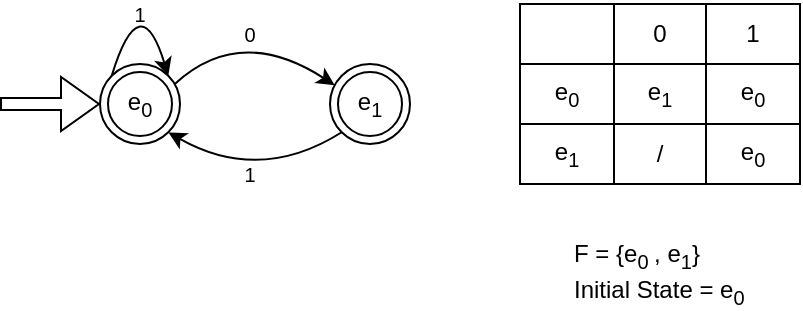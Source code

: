 <mxfile version="26.0.9">
  <diagram name="Page-1" id="8WI4436qnl1KJxgb2O3H">
    <mxGraphModel dx="650" dy="420" grid="1" gridSize="10" guides="1" tooltips="1" connect="1" arrows="1" fold="1" page="1" pageScale="1" pageWidth="570" pageHeight="940" math="0" shadow="0">
      <root>
        <mxCell id="0" />
        <mxCell id="1" parent="0" />
        <mxCell id="JhOkHWS5ZcAW945gvyo9-1" value="e&lt;sub&gt;0&lt;/sub&gt;" style="ellipse;shape=doubleEllipse;html=1;dashed=0;whiteSpace=wrap;aspect=fixed;fillColor=none;connectable=1;" vertex="1" parent="1">
          <mxGeometry x="130" y="180" width="40" height="40" as="geometry" />
        </mxCell>
        <mxCell id="JhOkHWS5ZcAW945gvyo9-2" value="e&lt;sub&gt;1&lt;/sub&gt;" style="ellipse;shape=doubleEllipse;html=1;dashed=0;whiteSpace=wrap;aspect=fixed;fillColor=none;connectable=1;" vertex="1" parent="1">
          <mxGeometry x="245" y="180" width="40" height="40" as="geometry" />
        </mxCell>
        <mxCell id="JhOkHWS5ZcAW945gvyo9-3" value="" style="shape=flexArrow;endArrow=classic;html=1;rounded=0;width=6;entryX=0;entryY=0.5;entryDx=0;entryDy=0;" edge="1" parent="1" target="JhOkHWS5ZcAW945gvyo9-1">
          <mxGeometry width="50" height="50" relative="1" as="geometry">
            <mxPoint x="80" y="200" as="sourcePoint" />
            <mxPoint x="110" y="199.81" as="targetPoint" />
          </mxGeometry>
        </mxCell>
        <mxCell id="JhOkHWS5ZcAW945gvyo9-12" value="" style="endArrow=classic;html=1;rounded=0;endFill=1;exitX=0.935;exitY=0.249;exitDx=0;exitDy=0;exitPerimeter=0;entryX=0.059;entryY=0.265;entryDx=0;entryDy=0;entryPerimeter=0;curved=1;" edge="1" parent="1" source="JhOkHWS5ZcAW945gvyo9-1" target="JhOkHWS5ZcAW945gvyo9-2">
          <mxGeometry width="50" height="50" relative="1" as="geometry">
            <mxPoint x="170" y="190" as="sourcePoint" />
            <mxPoint x="240" y="190" as="targetPoint" />
            <Array as="points">
              <mxPoint x="200" y="160" />
            </Array>
          </mxGeometry>
        </mxCell>
        <mxCell id="JhOkHWS5ZcAW945gvyo9-13" value="" style="endArrow=classic;html=1;rounded=0;exitX=0;exitY=1;exitDx=0;exitDy=0;entryX=1;entryY=1;entryDx=0;entryDy=0;curved=1;" edge="1" parent="1" source="JhOkHWS5ZcAW945gvyo9-2" target="JhOkHWS5ZcAW945gvyo9-1">
          <mxGeometry width="50" height="50" relative="1" as="geometry">
            <mxPoint x="190" y="230" as="sourcePoint" />
            <mxPoint x="240" y="180" as="targetPoint" />
            <Array as="points">
              <mxPoint x="210" y="240" />
            </Array>
          </mxGeometry>
        </mxCell>
        <mxCell id="JhOkHWS5ZcAW945gvyo9-14" value="" style="endArrow=classic;html=1;rounded=0;exitX=0;exitY=0;exitDx=0;exitDy=0;curved=1;entryX=1;entryY=0;entryDx=0;entryDy=0;" edge="1" parent="1" source="JhOkHWS5ZcAW945gvyo9-1" target="JhOkHWS5ZcAW945gvyo9-1">
          <mxGeometry width="50" height="50" relative="1" as="geometry">
            <mxPoint x="120" y="200" as="sourcePoint" />
            <mxPoint x="170" y="150" as="targetPoint" />
            <Array as="points">
              <mxPoint x="150" y="140" />
            </Array>
          </mxGeometry>
        </mxCell>
        <mxCell id="JhOkHWS5ZcAW945gvyo9-15" value="&lt;font size=&quot;1&quot;&gt;1&lt;/font&gt;" style="text;html=1;align=center;verticalAlign=middle;whiteSpace=wrap;rounded=0;" vertex="1" parent="1">
          <mxGeometry x="135" y="150" width="30" height="10" as="geometry" />
        </mxCell>
        <mxCell id="JhOkHWS5ZcAW945gvyo9-16" value="&lt;font size=&quot;1&quot;&gt;0&lt;/font&gt;" style="text;html=1;align=center;verticalAlign=middle;whiteSpace=wrap;rounded=0;" vertex="1" parent="1">
          <mxGeometry x="190" y="160" width="30" height="10" as="geometry" />
        </mxCell>
        <mxCell id="JhOkHWS5ZcAW945gvyo9-17" value="&lt;font size=&quot;1&quot;&gt;1&lt;/font&gt;" style="text;html=1;align=center;verticalAlign=middle;whiteSpace=wrap;rounded=0;" vertex="1" parent="1">
          <mxGeometry x="190" y="230" width="30" height="10" as="geometry" />
        </mxCell>
        <mxCell id="JhOkHWS5ZcAW945gvyo9-18" value="" style="shape=table;startSize=0;container=1;collapsible=0;childLayout=tableLayout;fillColor=none;" vertex="1" parent="1">
          <mxGeometry x="340" y="150" width="140" height="90" as="geometry" />
        </mxCell>
        <mxCell id="JhOkHWS5ZcAW945gvyo9-19" value="" style="shape=tableRow;horizontal=0;startSize=0;swimlaneHead=0;swimlaneBody=0;strokeColor=inherit;top=0;left=0;bottom=0;right=0;collapsible=0;dropTarget=0;fillColor=none;points=[[0,0.5],[1,0.5]];portConstraint=eastwest;" vertex="1" parent="JhOkHWS5ZcAW945gvyo9-18">
          <mxGeometry width="140" height="30" as="geometry" />
        </mxCell>
        <mxCell id="JhOkHWS5ZcAW945gvyo9-20" value="" style="shape=partialRectangle;html=1;whiteSpace=wrap;connectable=0;strokeColor=inherit;overflow=hidden;fillColor=none;top=0;left=0;bottom=0;right=0;pointerEvents=1;" vertex="1" parent="JhOkHWS5ZcAW945gvyo9-19">
          <mxGeometry width="47" height="30" as="geometry">
            <mxRectangle width="47" height="30" as="alternateBounds" />
          </mxGeometry>
        </mxCell>
        <mxCell id="JhOkHWS5ZcAW945gvyo9-21" value="0" style="shape=partialRectangle;html=1;whiteSpace=wrap;connectable=0;strokeColor=inherit;overflow=hidden;fillColor=none;top=0;left=0;bottom=0;right=0;pointerEvents=1;" vertex="1" parent="JhOkHWS5ZcAW945gvyo9-19">
          <mxGeometry x="47" width="46" height="30" as="geometry">
            <mxRectangle width="46" height="30" as="alternateBounds" />
          </mxGeometry>
        </mxCell>
        <mxCell id="JhOkHWS5ZcAW945gvyo9-22" value="1" style="shape=partialRectangle;html=1;whiteSpace=wrap;connectable=0;strokeColor=inherit;overflow=hidden;fillColor=none;top=0;left=0;bottom=0;right=0;pointerEvents=1;" vertex="1" parent="JhOkHWS5ZcAW945gvyo9-19">
          <mxGeometry x="93" width="47" height="30" as="geometry">
            <mxRectangle width="47" height="30" as="alternateBounds" />
          </mxGeometry>
        </mxCell>
        <mxCell id="JhOkHWS5ZcAW945gvyo9-23" value="" style="shape=tableRow;horizontal=0;startSize=0;swimlaneHead=0;swimlaneBody=0;strokeColor=inherit;top=0;left=0;bottom=0;right=0;collapsible=0;dropTarget=0;fillColor=none;points=[[0,0.5],[1,0.5]];portConstraint=eastwest;" vertex="1" parent="JhOkHWS5ZcAW945gvyo9-18">
          <mxGeometry y="30" width="140" height="30" as="geometry" />
        </mxCell>
        <mxCell id="JhOkHWS5ZcAW945gvyo9-24" value="e&lt;sub&gt;0&lt;/sub&gt;" style="shape=partialRectangle;html=1;whiteSpace=wrap;connectable=0;strokeColor=inherit;overflow=hidden;fillColor=none;top=0;left=0;bottom=0;right=0;pointerEvents=1;" vertex="1" parent="JhOkHWS5ZcAW945gvyo9-23">
          <mxGeometry width="47" height="30" as="geometry">
            <mxRectangle width="47" height="30" as="alternateBounds" />
          </mxGeometry>
        </mxCell>
        <mxCell id="JhOkHWS5ZcAW945gvyo9-25" value="e&lt;sub&gt;1&lt;/sub&gt;" style="shape=partialRectangle;html=1;whiteSpace=wrap;connectable=0;strokeColor=inherit;overflow=hidden;fillColor=none;top=0;left=0;bottom=0;right=0;pointerEvents=1;" vertex="1" parent="JhOkHWS5ZcAW945gvyo9-23">
          <mxGeometry x="47" width="46" height="30" as="geometry">
            <mxRectangle width="46" height="30" as="alternateBounds" />
          </mxGeometry>
        </mxCell>
        <mxCell id="JhOkHWS5ZcAW945gvyo9-26" value="e&lt;sub&gt;0&lt;/sub&gt;" style="shape=partialRectangle;html=1;whiteSpace=wrap;connectable=0;strokeColor=inherit;overflow=hidden;fillColor=none;top=0;left=0;bottom=0;right=0;pointerEvents=1;" vertex="1" parent="JhOkHWS5ZcAW945gvyo9-23">
          <mxGeometry x="93" width="47" height="30" as="geometry">
            <mxRectangle width="47" height="30" as="alternateBounds" />
          </mxGeometry>
        </mxCell>
        <mxCell id="JhOkHWS5ZcAW945gvyo9-27" value="" style="shape=tableRow;horizontal=0;startSize=0;swimlaneHead=0;swimlaneBody=0;strokeColor=inherit;top=0;left=0;bottom=0;right=0;collapsible=0;dropTarget=0;fillColor=none;points=[[0,0.5],[1,0.5]];portConstraint=eastwest;" vertex="1" parent="JhOkHWS5ZcAW945gvyo9-18">
          <mxGeometry y="60" width="140" height="30" as="geometry" />
        </mxCell>
        <mxCell id="JhOkHWS5ZcAW945gvyo9-28" value="e&lt;sub&gt;1&lt;/sub&gt;" style="shape=partialRectangle;html=1;whiteSpace=wrap;connectable=0;strokeColor=inherit;overflow=hidden;fillColor=none;top=0;left=0;bottom=0;right=0;pointerEvents=1;" vertex="1" parent="JhOkHWS5ZcAW945gvyo9-27">
          <mxGeometry width="47" height="30" as="geometry">
            <mxRectangle width="47" height="30" as="alternateBounds" />
          </mxGeometry>
        </mxCell>
        <mxCell id="JhOkHWS5ZcAW945gvyo9-29" value="/" style="shape=partialRectangle;html=1;whiteSpace=wrap;connectable=0;strokeColor=inherit;overflow=hidden;fillColor=none;top=0;left=0;bottom=0;right=0;pointerEvents=1;" vertex="1" parent="JhOkHWS5ZcAW945gvyo9-27">
          <mxGeometry x="47" width="46" height="30" as="geometry">
            <mxRectangle width="46" height="30" as="alternateBounds" />
          </mxGeometry>
        </mxCell>
        <mxCell id="JhOkHWS5ZcAW945gvyo9-30" value="e&lt;sub&gt;0&lt;/sub&gt;" style="shape=partialRectangle;html=1;whiteSpace=wrap;connectable=0;strokeColor=inherit;overflow=hidden;fillColor=none;top=0;left=0;bottom=0;right=0;pointerEvents=1;" vertex="1" parent="JhOkHWS5ZcAW945gvyo9-27">
          <mxGeometry x="93" width="47" height="30" as="geometry">
            <mxRectangle width="47" height="30" as="alternateBounds" />
          </mxGeometry>
        </mxCell>
        <mxCell id="JhOkHWS5ZcAW945gvyo9-31" value="F = {e&lt;sub&gt;0&amp;nbsp;&lt;/sub&gt;, e&lt;sub&gt;1&lt;/sub&gt;}&lt;div&gt;Initial State =&amp;nbsp;&lt;span style=&quot;background-color: transparent; color: light-dark(rgb(0, 0, 0), rgb(255, 255, 255));&quot;&gt;e&lt;/span&gt;&lt;sub style=&quot;background-color: transparent; color: light-dark(rgb(0, 0, 0), rgb(255, 255, 255));&quot;&gt;0&lt;/sub&gt;&lt;/div&gt;" style="text;html=1;align=left;verticalAlign=middle;whiteSpace=wrap;rounded=0;" vertex="1" parent="1">
          <mxGeometry x="365" y="270" width="90" height="30" as="geometry" />
        </mxCell>
      </root>
    </mxGraphModel>
  </diagram>
</mxfile>
